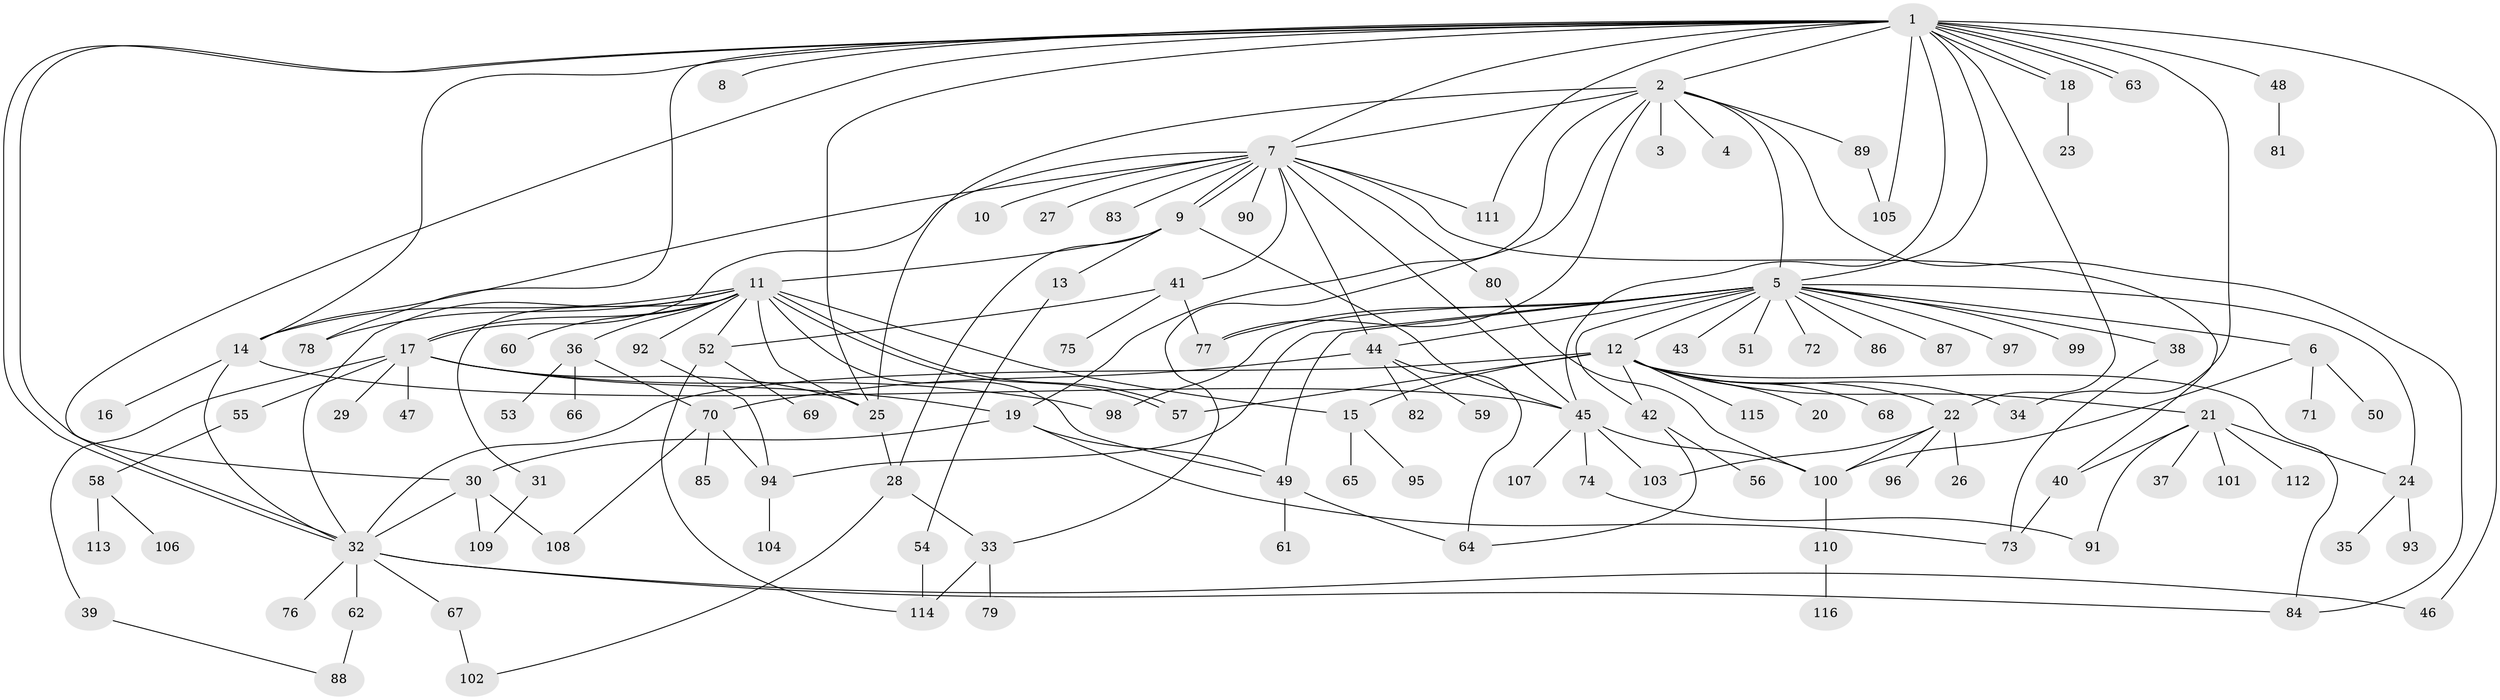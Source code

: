 // coarse degree distribution, {23: 0.011363636363636364, 11: 0.022727272727272728, 1: 0.48863636363636365, 16: 0.022727272727272728, 7: 0.03409090909090909, 17: 0.011363636363636364, 12: 0.011363636363636364, 2: 0.2159090909090909, 4: 0.011363636363636364, 9: 0.011363636363636364, 3: 0.07954545454545454, 6: 0.022727272727272728, 8: 0.011363636363636364, 5: 0.045454545454545456}
// Generated by graph-tools (version 1.1) at 2025/23/03/03/25 07:23:49]
// undirected, 116 vertices, 177 edges
graph export_dot {
graph [start="1"]
  node [color=gray90,style=filled];
  1;
  2;
  3;
  4;
  5;
  6;
  7;
  8;
  9;
  10;
  11;
  12;
  13;
  14;
  15;
  16;
  17;
  18;
  19;
  20;
  21;
  22;
  23;
  24;
  25;
  26;
  27;
  28;
  29;
  30;
  31;
  32;
  33;
  34;
  35;
  36;
  37;
  38;
  39;
  40;
  41;
  42;
  43;
  44;
  45;
  46;
  47;
  48;
  49;
  50;
  51;
  52;
  53;
  54;
  55;
  56;
  57;
  58;
  59;
  60;
  61;
  62;
  63;
  64;
  65;
  66;
  67;
  68;
  69;
  70;
  71;
  72;
  73;
  74;
  75;
  76;
  77;
  78;
  79;
  80;
  81;
  82;
  83;
  84;
  85;
  86;
  87;
  88;
  89;
  90;
  91;
  92;
  93;
  94;
  95;
  96;
  97;
  98;
  99;
  100;
  101;
  102;
  103;
  104;
  105;
  106;
  107;
  108;
  109;
  110;
  111;
  112;
  113;
  114;
  115;
  116;
  1 -- 2;
  1 -- 5;
  1 -- 7;
  1 -- 8;
  1 -- 14;
  1 -- 18;
  1 -- 18;
  1 -- 22;
  1 -- 25;
  1 -- 30;
  1 -- 32;
  1 -- 32;
  1 -- 34;
  1 -- 45;
  1 -- 46;
  1 -- 48;
  1 -- 63;
  1 -- 63;
  1 -- 78;
  1 -- 105;
  1 -- 111;
  2 -- 3;
  2 -- 4;
  2 -- 5;
  2 -- 7;
  2 -- 19;
  2 -- 25;
  2 -- 33;
  2 -- 77;
  2 -- 84;
  2 -- 89;
  5 -- 6;
  5 -- 12;
  5 -- 24;
  5 -- 38;
  5 -- 42;
  5 -- 43;
  5 -- 44;
  5 -- 49;
  5 -- 51;
  5 -- 72;
  5 -- 77;
  5 -- 86;
  5 -- 87;
  5 -- 94;
  5 -- 97;
  5 -- 98;
  5 -- 99;
  6 -- 50;
  6 -- 71;
  6 -- 100;
  7 -- 9;
  7 -- 9;
  7 -- 10;
  7 -- 14;
  7 -- 17;
  7 -- 27;
  7 -- 40;
  7 -- 41;
  7 -- 44;
  7 -- 45;
  7 -- 80;
  7 -- 83;
  7 -- 90;
  7 -- 111;
  9 -- 11;
  9 -- 13;
  9 -- 28;
  9 -- 45;
  11 -- 14;
  11 -- 15;
  11 -- 17;
  11 -- 25;
  11 -- 31;
  11 -- 32;
  11 -- 36;
  11 -- 49;
  11 -- 52;
  11 -- 57;
  11 -- 57;
  11 -- 60;
  11 -- 78;
  11 -- 92;
  12 -- 15;
  12 -- 20;
  12 -- 21;
  12 -- 22;
  12 -- 32;
  12 -- 34;
  12 -- 42;
  12 -- 57;
  12 -- 68;
  12 -- 84;
  12 -- 115;
  13 -- 54;
  14 -- 16;
  14 -- 32;
  14 -- 45;
  15 -- 65;
  15 -- 95;
  17 -- 19;
  17 -- 25;
  17 -- 29;
  17 -- 39;
  17 -- 47;
  17 -- 55;
  17 -- 98;
  18 -- 23;
  19 -- 30;
  19 -- 49;
  19 -- 73;
  21 -- 24;
  21 -- 37;
  21 -- 40;
  21 -- 91;
  21 -- 101;
  21 -- 112;
  22 -- 26;
  22 -- 96;
  22 -- 100;
  22 -- 103;
  24 -- 35;
  24 -- 93;
  25 -- 28;
  28 -- 33;
  28 -- 102;
  30 -- 32;
  30 -- 108;
  30 -- 109;
  31 -- 109;
  32 -- 46;
  32 -- 62;
  32 -- 67;
  32 -- 76;
  32 -- 84;
  33 -- 79;
  33 -- 114;
  36 -- 53;
  36 -- 66;
  36 -- 70;
  38 -- 73;
  39 -- 88;
  40 -- 73;
  41 -- 52;
  41 -- 75;
  41 -- 77;
  42 -- 56;
  42 -- 64;
  44 -- 59;
  44 -- 64;
  44 -- 70;
  44 -- 82;
  45 -- 74;
  45 -- 100;
  45 -- 103;
  45 -- 107;
  48 -- 81;
  49 -- 61;
  49 -- 64;
  52 -- 69;
  52 -- 114;
  54 -- 114;
  55 -- 58;
  58 -- 106;
  58 -- 113;
  62 -- 88;
  67 -- 102;
  70 -- 85;
  70 -- 94;
  70 -- 108;
  74 -- 91;
  80 -- 100;
  89 -- 105;
  92 -- 94;
  94 -- 104;
  100 -- 110;
  110 -- 116;
}
